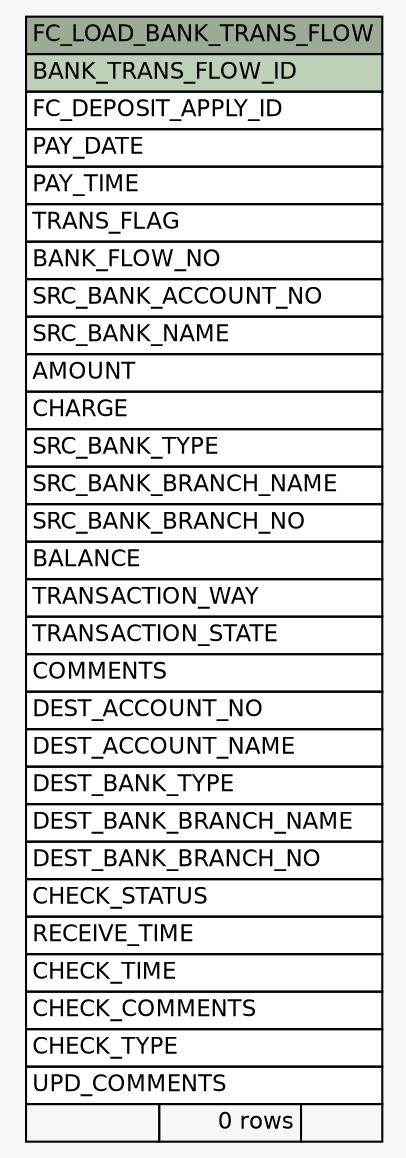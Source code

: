 // dot 2.26.0 on Linux 2.6.32-504.8.1.el6.x86_64
// SchemaSpy rev 590
digraph "FC_LOAD_BANK_TRANS_FLOW" {
  graph [
    rankdir="RL"
    bgcolor="#f7f7f7"
    nodesep="0.18"
    ranksep="0.46"
    fontname="Helvetica"
    fontsize="11"
  ];
  node [
    fontname="Helvetica"
    fontsize="11"
    shape="plaintext"
  ];
  edge [
    arrowsize="0.8"
  ];
  "FC_LOAD_BANK_TRANS_FLOW" [
    label=<
    <TABLE BORDER="0" CELLBORDER="1" CELLSPACING="0" BGCOLOR="#ffffff">
      <TR><TD COLSPAN="3" BGCOLOR="#9bab96" ALIGN="CENTER">FC_LOAD_BANK_TRANS_FLOW</TD></TR>
      <TR><TD PORT="BANK_TRANS_FLOW_ID" COLSPAN="3" BGCOLOR="#bed1b8" ALIGN="LEFT">BANK_TRANS_FLOW_ID</TD></TR>
      <TR><TD PORT="FC_DEPOSIT_APPLY_ID" COLSPAN="3" ALIGN="LEFT">FC_DEPOSIT_APPLY_ID</TD></TR>
      <TR><TD PORT="PAY_DATE" COLSPAN="3" ALIGN="LEFT">PAY_DATE</TD></TR>
      <TR><TD PORT="PAY_TIME" COLSPAN="3" ALIGN="LEFT">PAY_TIME</TD></TR>
      <TR><TD PORT="TRANS_FLAG" COLSPAN="3" ALIGN="LEFT">TRANS_FLAG</TD></TR>
      <TR><TD PORT="BANK_FLOW_NO" COLSPAN="3" ALIGN="LEFT">BANK_FLOW_NO</TD></TR>
      <TR><TD PORT="SRC_BANK_ACCOUNT_NO" COLSPAN="3" ALIGN="LEFT">SRC_BANK_ACCOUNT_NO</TD></TR>
      <TR><TD PORT="SRC_BANK_NAME" COLSPAN="3" ALIGN="LEFT">SRC_BANK_NAME</TD></TR>
      <TR><TD PORT="AMOUNT" COLSPAN="3" ALIGN="LEFT">AMOUNT</TD></TR>
      <TR><TD PORT="CHARGE" COLSPAN="3" ALIGN="LEFT">CHARGE</TD></TR>
      <TR><TD PORT="SRC_BANK_TYPE" COLSPAN="3" ALIGN="LEFT">SRC_BANK_TYPE</TD></TR>
      <TR><TD PORT="SRC_BANK_BRANCH_NAME" COLSPAN="3" ALIGN="LEFT">SRC_BANK_BRANCH_NAME</TD></TR>
      <TR><TD PORT="SRC_BANK_BRANCH_NO" COLSPAN="3" ALIGN="LEFT">SRC_BANK_BRANCH_NO</TD></TR>
      <TR><TD PORT="BALANCE" COLSPAN="3" ALIGN="LEFT">BALANCE</TD></TR>
      <TR><TD PORT="TRANSACTION_WAY" COLSPAN="3" ALIGN="LEFT">TRANSACTION_WAY</TD></TR>
      <TR><TD PORT="TRANSACTION_STATE" COLSPAN="3" ALIGN="LEFT">TRANSACTION_STATE</TD></TR>
      <TR><TD PORT="COMMENTS" COLSPAN="3" ALIGN="LEFT">COMMENTS</TD></TR>
      <TR><TD PORT="DEST_ACCOUNT_NO" COLSPAN="3" ALIGN="LEFT">DEST_ACCOUNT_NO</TD></TR>
      <TR><TD PORT="DEST_ACCOUNT_NAME" COLSPAN="3" ALIGN="LEFT">DEST_ACCOUNT_NAME</TD></TR>
      <TR><TD PORT="DEST_BANK_TYPE" COLSPAN="3" ALIGN="LEFT">DEST_BANK_TYPE</TD></TR>
      <TR><TD PORT="DEST_BANK_BRANCH_NAME" COLSPAN="3" ALIGN="LEFT">DEST_BANK_BRANCH_NAME</TD></TR>
      <TR><TD PORT="DEST_BANK_BRANCH_NO" COLSPAN="3" ALIGN="LEFT">DEST_BANK_BRANCH_NO</TD></TR>
      <TR><TD PORT="CHECK_STATUS" COLSPAN="3" ALIGN="LEFT">CHECK_STATUS</TD></TR>
      <TR><TD PORT="RECEIVE_TIME" COLSPAN="3" ALIGN="LEFT">RECEIVE_TIME</TD></TR>
      <TR><TD PORT="CHECK_TIME" COLSPAN="3" ALIGN="LEFT">CHECK_TIME</TD></TR>
      <TR><TD PORT="CHECK_COMMENTS" COLSPAN="3" ALIGN="LEFT">CHECK_COMMENTS</TD></TR>
      <TR><TD PORT="CHECK_TYPE" COLSPAN="3" ALIGN="LEFT">CHECK_TYPE</TD></TR>
      <TR><TD PORT="UPD_COMMENTS" COLSPAN="3" ALIGN="LEFT">UPD_COMMENTS</TD></TR>
      <TR><TD ALIGN="LEFT" BGCOLOR="#f7f7f7">  </TD><TD ALIGN="RIGHT" BGCOLOR="#f7f7f7">0 rows</TD><TD ALIGN="RIGHT" BGCOLOR="#f7f7f7">  </TD></TR>
    </TABLE>>
    URL="tables/FC_LOAD_BANK_TRANS_FLOW.html"
    tooltip="FC_LOAD_BANK_TRANS_FLOW"
  ];
}
